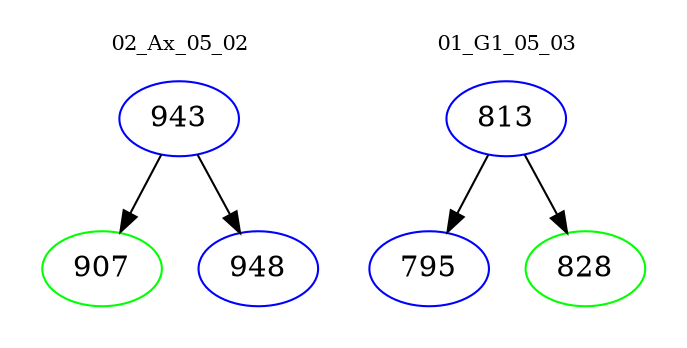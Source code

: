 digraph{
subgraph cluster_0 {
color = white
label = "02_Ax_05_02";
fontsize=10;
T0_943 [label="943", color="blue"]
T0_943 -> T0_907 [color="black"]
T0_907 [label="907", color="green"]
T0_943 -> T0_948 [color="black"]
T0_948 [label="948", color="blue"]
}
subgraph cluster_1 {
color = white
label = "01_G1_05_03";
fontsize=10;
T1_813 [label="813", color="blue"]
T1_813 -> T1_795 [color="black"]
T1_795 [label="795", color="blue"]
T1_813 -> T1_828 [color="black"]
T1_828 [label="828", color="green"]
}
}
